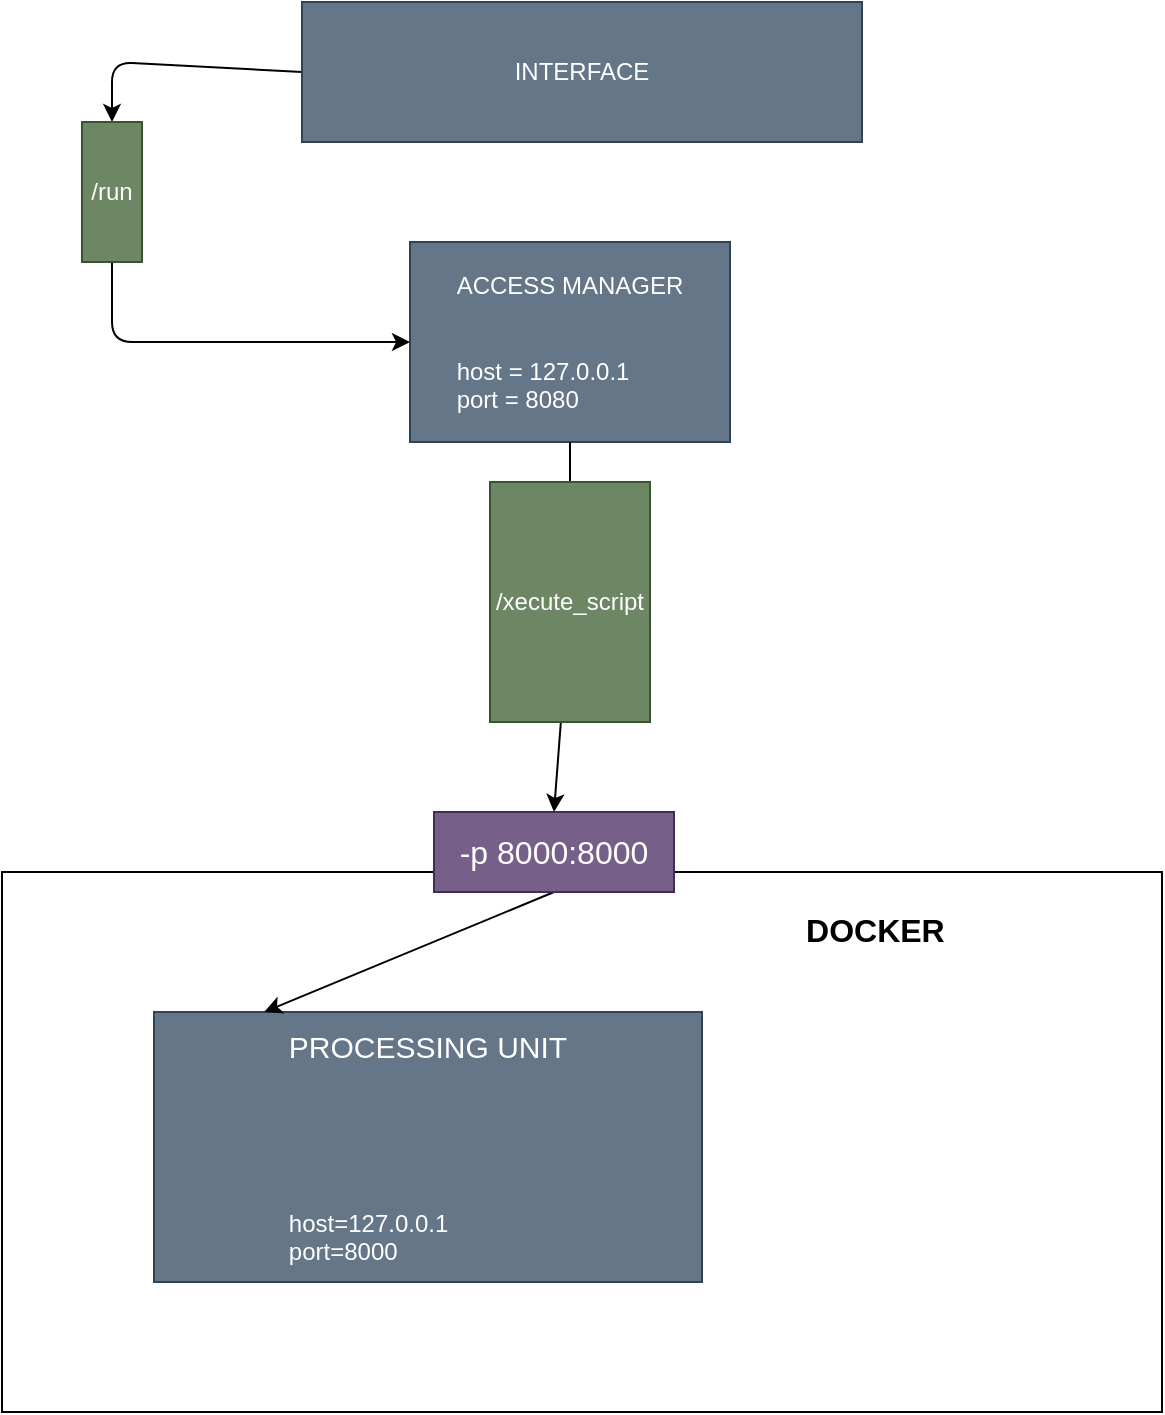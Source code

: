 <mxfile>
    <diagram id="vP8HRYV40l1JKufZO04F" name="Page-1">
        <mxGraphModel dx="1243" dy="811" grid="1" gridSize="10" guides="1" tooltips="1" connect="1" arrows="1" fold="1" page="1" pageScale="1" pageWidth="827" pageHeight="1169" math="0" shadow="0">
            <root>
                <mxCell id="0"/>
                <mxCell id="1" parent="0"/>
                <mxCell id="28" style="edgeStyle=none;html=1;entryX=0.5;entryY=0;entryDx=0;entryDy=0;fontSize=16;startArrow=none;" edge="1" parent="1" source="31" target="22">
                    <mxGeometry relative="1" as="geometry"/>
                </mxCell>
                <mxCell id="2" value="ACCESS MANAGER&lt;br&gt;&lt;br&gt;&lt;br&gt;&lt;div style=&quot;text-align: justify;&quot;&gt;&lt;span style=&quot;background-color: initial;&quot;&gt;host = 127.0.0.1&lt;/span&gt;&lt;/div&gt;&lt;div style=&quot;text-align: justify;&quot;&gt;&lt;span style=&quot;background-color: initial;&quot;&gt;port = 8080&lt;/span&gt;&lt;/div&gt;" style="whiteSpace=wrap;html=1;fillColor=#647687;fontColor=#ffffff;strokeColor=#314354;" vertex="1" parent="1">
                    <mxGeometry x="264" y="280" width="160" height="100" as="geometry"/>
                </mxCell>
                <mxCell id="15" style="edgeStyle=none;html=1;exitX=0;exitY=0.5;exitDx=0;exitDy=0;entryX=0;entryY=0.5;entryDx=0;entryDy=0;" edge="1" parent="1" source="12" target="11">
                    <mxGeometry relative="1" as="geometry">
                        <Array as="points">
                            <mxPoint x="115" y="190"/>
                        </Array>
                    </mxGeometry>
                </mxCell>
                <mxCell id="12" value="INTERFACE" style="whiteSpace=wrap;html=1;fillColor=#647687;fontColor=#ffffff;strokeColor=#314354;" vertex="1" parent="1">
                    <mxGeometry x="210" y="160" width="280" height="70" as="geometry"/>
                </mxCell>
                <mxCell id="19" value="&lt;b&gt;&lt;font style=&quot;font-size: 16px;&quot;&gt;&amp;nbsp; &amp;nbsp; &amp;nbsp; &amp;nbsp; &amp;nbsp; &amp;nbsp; &amp;nbsp; &amp;nbsp; &amp;nbsp; &amp;nbsp; &amp;nbsp; &amp;nbsp; &amp;nbsp; &amp;nbsp; &amp;nbsp; &amp;nbsp; &amp;nbsp; &amp;nbsp; &amp;nbsp; &amp;nbsp; &amp;nbsp; &amp;nbsp; &amp;nbsp; &amp;nbsp; &amp;nbsp; &amp;nbsp; &amp;nbsp; &amp;nbsp; &amp;nbsp; &amp;nbsp; &amp;nbsp; &amp;nbsp; &amp;nbsp; DOCKER&lt;br&gt;&lt;br&gt;&lt;br&gt;&lt;br&gt;&lt;br&gt;&lt;br&gt;&lt;br&gt;&lt;br&gt;&lt;br&gt;&lt;br&gt;&lt;br&gt;&lt;br&gt;&lt;/font&gt;&lt;/b&gt;" style="whiteSpace=wrap;html=1;" vertex="1" parent="1">
                    <mxGeometry x="60" y="595" width="580" height="270" as="geometry"/>
                </mxCell>
                <mxCell id="16" style="edgeStyle=none;html=1;exitX=1;exitY=0.5;exitDx=0;exitDy=0;entryX=0;entryY=0.5;entryDx=0;entryDy=0;" edge="1" parent="1" source="11" target="2">
                    <mxGeometry relative="1" as="geometry">
                        <Array as="points">
                            <mxPoint x="115" y="330"/>
                        </Array>
                    </mxGeometry>
                </mxCell>
                <mxCell id="11" value="/run" style="whiteSpace=wrap;html=1;fillColor=#6d8764;fontColor=#ffffff;strokeColor=#3A5431;direction=south;" vertex="1" parent="1">
                    <mxGeometry x="100" y="220" width="30" height="70" as="geometry"/>
                </mxCell>
                <mxCell id="20" value="&lt;font style=&quot;font-size: 15px;&quot;&gt;PROCESSING UNIT&lt;br&gt;&lt;/font&gt;&lt;br&gt;&lt;br&gt;&lt;br&gt;&lt;br&gt;&lt;br&gt;&lt;div style=&quot;text-align: left;&quot;&gt;&lt;span style=&quot;background-color: initial;&quot;&gt;host=127.0.0.1&lt;/span&gt;&lt;/div&gt;&lt;div style=&quot;text-align: left;&quot;&gt;&lt;span style=&quot;background-color: initial;&quot;&gt;port=8000&lt;/span&gt;&lt;/div&gt;" style="whiteSpace=wrap;html=1;fillColor=#647687;fontColor=#ffffff;strokeColor=#314354;" vertex="1" parent="1">
                    <mxGeometry x="136" y="665" width="274" height="135" as="geometry"/>
                </mxCell>
                <mxCell id="30" style="edgeStyle=none;html=1;exitX=0.5;exitY=1;exitDx=0;exitDy=0;entryX=0.201;entryY=0;entryDx=0;entryDy=0;entryPerimeter=0;fontSize=16;" edge="1" parent="1" source="22" target="20">
                    <mxGeometry relative="1" as="geometry">
                        <mxPoint x="320" y="605" as="sourcePoint"/>
                    </mxGeometry>
                </mxCell>
                <mxCell id="22" value="-p 8000:8000" style="whiteSpace=wrap;html=1;fontSize=16;fillColor=#76608a;fontColor=#ffffff;strokeColor=#432D57;movable=1;resizable=1;rotatable=1;deletable=1;editable=1;connectable=1;" vertex="1" parent="1">
                    <mxGeometry x="276" y="565" width="120" height="40" as="geometry"/>
                </mxCell>
                <mxCell id="32" value="" style="edgeStyle=none;html=1;entryX=0;entryY=0.5;entryDx=0;entryDy=0;fontSize=16;endArrow=none;" edge="1" parent="1" source="2" target="31">
                    <mxGeometry relative="1" as="geometry">
                        <mxPoint x="342.947" y="380" as="sourcePoint"/>
                        <mxPoint x="350.0" y="430" as="targetPoint"/>
                    </mxGeometry>
                </mxCell>
                <mxCell id="31" value="/xecute_script&lt;br&gt;" style="whiteSpace=wrap;html=1;fillColor=#6d8764;fontColor=#ffffff;strokeColor=#3A5431;direction=south;" vertex="1" parent="1">
                    <mxGeometry x="304" y="400" width="80" height="120" as="geometry"/>
                </mxCell>
            </root>
        </mxGraphModel>
    </diagram>
</mxfile>